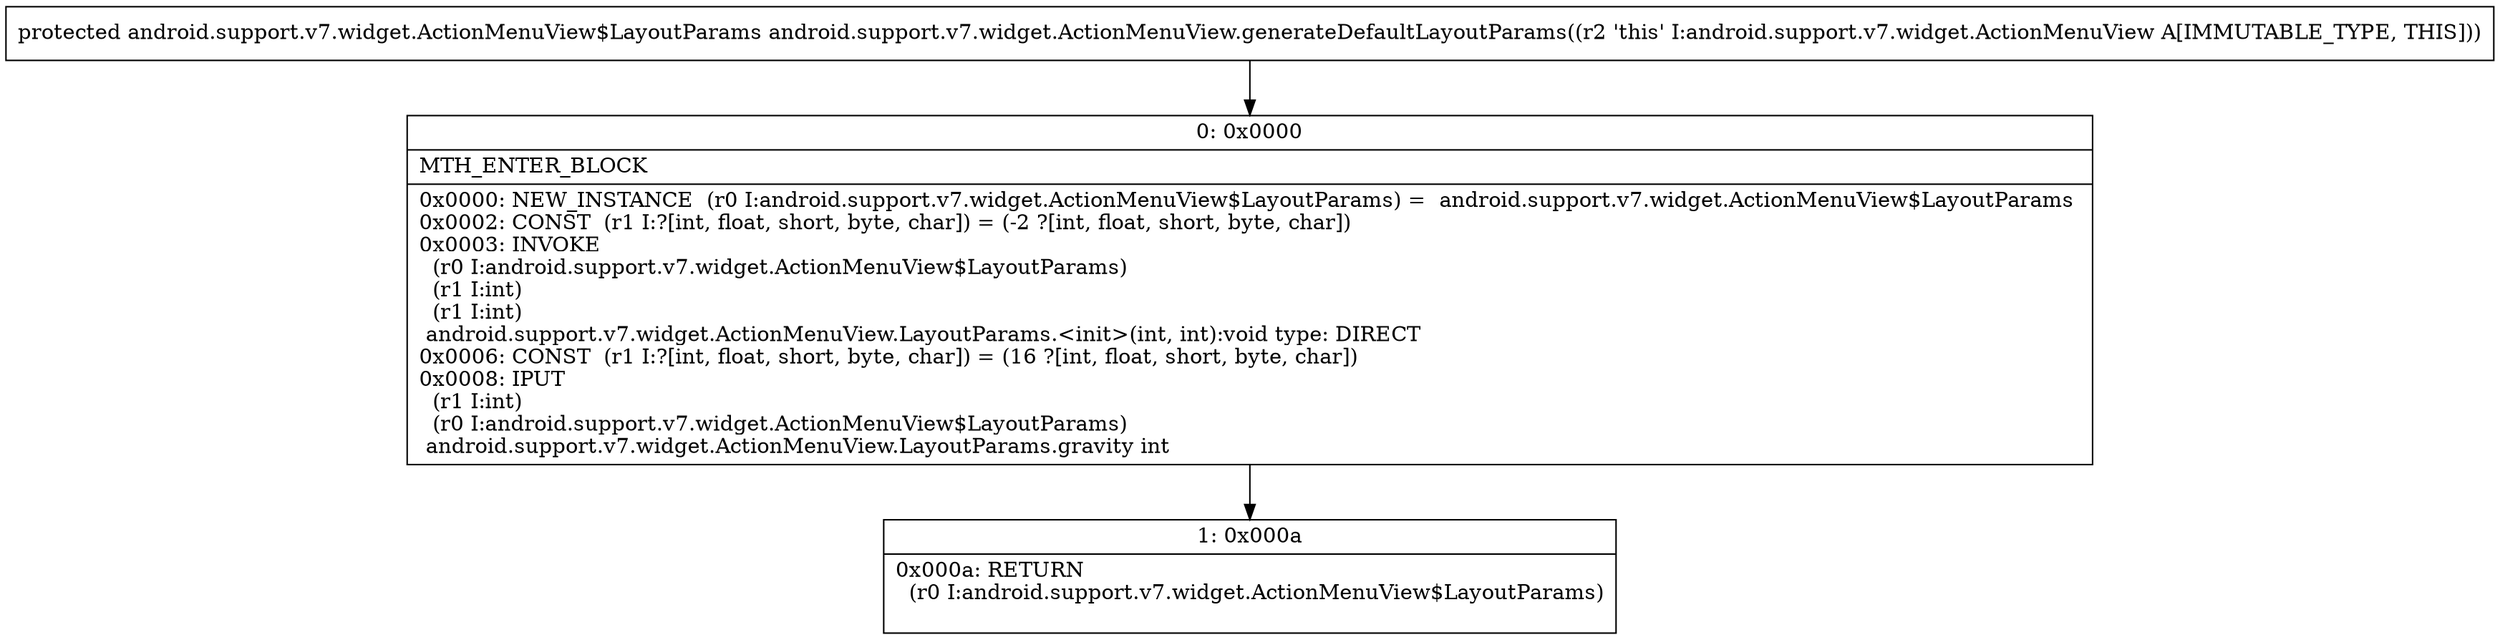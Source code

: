 digraph "CFG forandroid.support.v7.widget.ActionMenuView.generateDefaultLayoutParams()Landroid\/support\/v7\/widget\/ActionMenuView$LayoutParams;" {
Node_0 [shape=record,label="{0\:\ 0x0000|MTH_ENTER_BLOCK\l|0x0000: NEW_INSTANCE  (r0 I:android.support.v7.widget.ActionMenuView$LayoutParams) =  android.support.v7.widget.ActionMenuView$LayoutParams \l0x0002: CONST  (r1 I:?[int, float, short, byte, char]) = (\-2 ?[int, float, short, byte, char]) \l0x0003: INVOKE  \l  (r0 I:android.support.v7.widget.ActionMenuView$LayoutParams)\l  (r1 I:int)\l  (r1 I:int)\l android.support.v7.widget.ActionMenuView.LayoutParams.\<init\>(int, int):void type: DIRECT \l0x0006: CONST  (r1 I:?[int, float, short, byte, char]) = (16 ?[int, float, short, byte, char]) \l0x0008: IPUT  \l  (r1 I:int)\l  (r0 I:android.support.v7.widget.ActionMenuView$LayoutParams)\l android.support.v7.widget.ActionMenuView.LayoutParams.gravity int \l}"];
Node_1 [shape=record,label="{1\:\ 0x000a|0x000a: RETURN  \l  (r0 I:android.support.v7.widget.ActionMenuView$LayoutParams)\l \l}"];
MethodNode[shape=record,label="{protected android.support.v7.widget.ActionMenuView$LayoutParams android.support.v7.widget.ActionMenuView.generateDefaultLayoutParams((r2 'this' I:android.support.v7.widget.ActionMenuView A[IMMUTABLE_TYPE, THIS])) }"];
MethodNode -> Node_0;
Node_0 -> Node_1;
}

